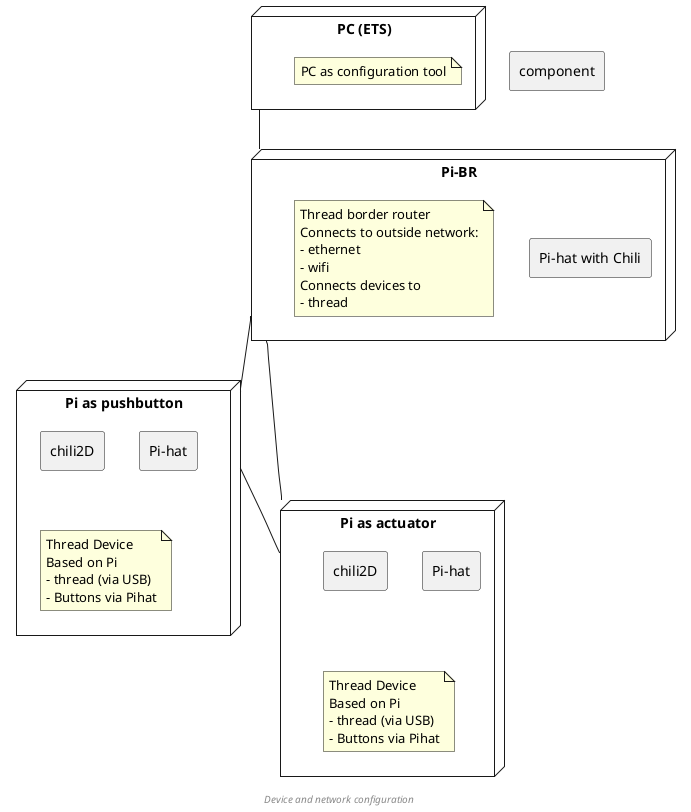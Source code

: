 @startuml
skinparam componentStyle rectangle


node "PC (ETS)" as pc{
 note as OC
PC as configuration tool
end note
}

node "Pi-BR" as cr{

    rectangle "Pi-hat with Chili" as pih
    
 note as BR
Thread border router
Connects to outside network:
- ethernet
- wifi
Connects devices to
- thread
end note
}

node "Pi as pushbutton" as c1{

    rectangle "chili2D" as r1
    rectangle "Pi-hat" as pi1
 note as N3
Thread Device
Based on Pi
- thread (via USB)
- Buttons via Pihat
end note
}

node "Pi as actuator" as c2{

    rectangle "chili2D" as r2
    rectangle "Pi-hat" as pi2
     note as N2
Thread Device
Based on Pi
- thread (via USB)
- Buttons via Pihat
end note
}

pc -- cr
cr -- c1
cr -- c2 
c1 -- c2 

[component]
footer //Device and network configuration//
@enduml

